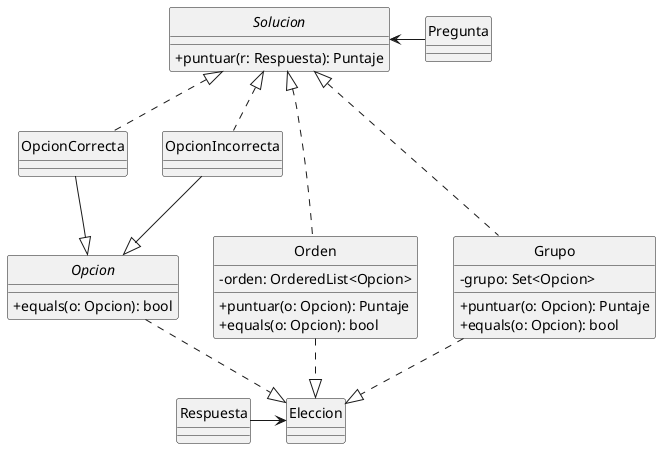 @startuml DiagramaGroupChoice

skinparam monochrome true
hide circle
skinparam classAttributeIconSize 0


interface Solucion {
    + puntuar(r: Respuesta): Puntaje
}

interface Opcion {
    + equals(o: Opcion): bool
}


OpcionCorrecta -down-|> Opcion
OpcionIncorrecta -down-|> Opcion
class OpcionCorrecta implements Solucion
class OpcionIncorrecta implements Solucion
class Orden implements Solucion
class Grupo implements Solucion

Solucion <- Pregunta

class Orden {
    - orden: OrderedList<Opcion>
    + puntuar(o: Opcion): Puntaje
    + equals(o: Opcion): bool
}

class Grupo {
    - grupo: Set<Opcion>
    + puntuar(o: Opcion): Puntaje
    + equals(o: Opcion): bool
}
Orden .down.|> Eleccion
Grupo .down.|> Eleccion
Opcion .down.|> Eleccion
Respuesta -> Eleccion
@enduml